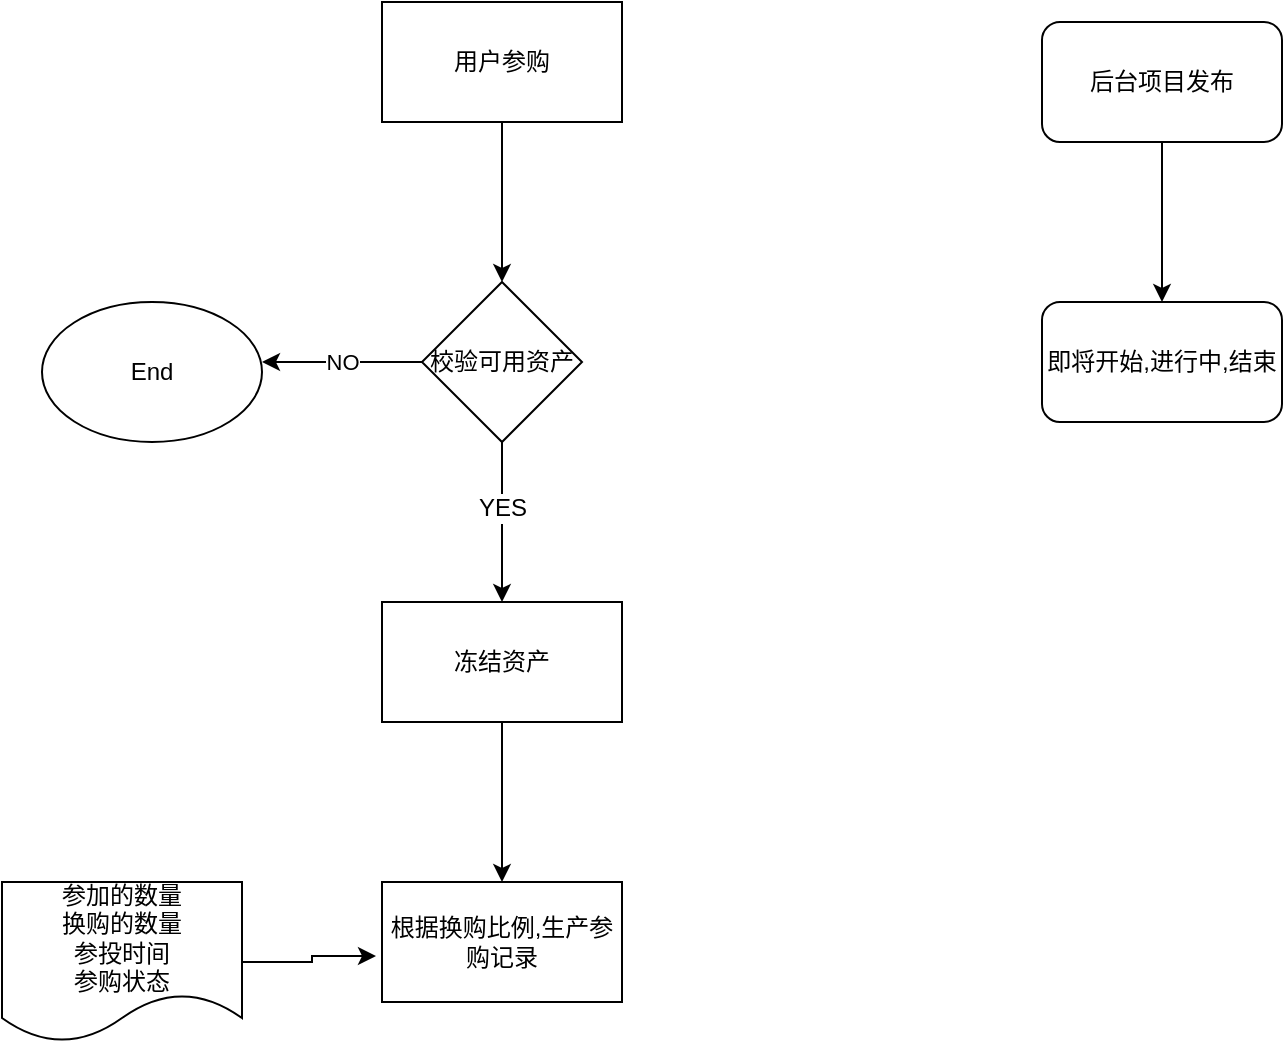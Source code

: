 <mxfile pages="1" version="11.2.5" type="github"><diagram id="8OpJOJpjXnGqhptyZFJL" name="Page-1"><mxGraphModel dx="857" dy="544" grid="1" gridSize="10" guides="1" tooltips="1" connect="1" arrows="1" fold="1" page="1" pageScale="1" pageWidth="1100" pageHeight="1700" math="0" shadow="0"><root><mxCell id="0"/><mxCell id="1" parent="0"/><mxCell id="SXDa7NCiIbLl4Q2Jshok-3" value="" style="edgeStyle=orthogonalEdgeStyle;rounded=0;orthogonalLoop=1;jettySize=auto;html=1;" parent="1" source="SXDa7NCiIbLl4Q2Jshok-1" edge="1"><mxGeometry relative="1" as="geometry"><mxPoint x="280" y="170" as="targetPoint"/></mxGeometry></mxCell><mxCell id="SXDa7NCiIbLl4Q2Jshok-1" value="用户参购" style="rounded=0;whiteSpace=wrap;html=1;" parent="1" vertex="1"><mxGeometry x="220" y="30" width="120" height="60" as="geometry"/></mxCell><mxCell id="SXDa7NCiIbLl4Q2Jshok-6" value="NO" style="edgeStyle=orthogonalEdgeStyle;rounded=0;orthogonalLoop=1;jettySize=auto;html=1;" parent="1" source="SXDa7NCiIbLl4Q2Jshok-4" edge="1"><mxGeometry relative="1" as="geometry"><mxPoint x="160" y="210" as="targetPoint"/></mxGeometry></mxCell><mxCell id="SXDa7NCiIbLl4Q2Jshok-10" value="" style="edgeStyle=orthogonalEdgeStyle;rounded=0;orthogonalLoop=1;jettySize=auto;html=1;" parent="1" source="SXDa7NCiIbLl4Q2Jshok-4" edge="1"><mxGeometry relative="1" as="geometry"><mxPoint x="280" y="330" as="targetPoint"/></mxGeometry></mxCell><mxCell id="SXDa7NCiIbLl4Q2Jshok-12" value="YES" style="text;html=1;resizable=0;points=[];align=center;verticalAlign=middle;labelBackgroundColor=#ffffff;" parent="SXDa7NCiIbLl4Q2Jshok-10" vertex="1" connectable="0"><mxGeometry x="-0.175" relative="1" as="geometry"><mxPoint as="offset"/></mxGeometry></mxCell><mxCell id="SXDa7NCiIbLl4Q2Jshok-4" value="校验可用资产" style="rhombus;whiteSpace=wrap;html=1;" parent="1" vertex="1"><mxGeometry x="240" y="170" width="80" height="80" as="geometry"/></mxCell><mxCell id="SXDa7NCiIbLl4Q2Jshok-8" value="End" style="ellipse;whiteSpace=wrap;html=1;" parent="1" vertex="1"><mxGeometry x="50" y="180" width="110" height="70" as="geometry"/></mxCell><mxCell id="SXDa7NCiIbLl4Q2Jshok-14" value="" style="edgeStyle=orthogonalEdgeStyle;rounded=0;orthogonalLoop=1;jettySize=auto;html=1;" parent="1" source="SXDa7NCiIbLl4Q2Jshok-11" target="SXDa7NCiIbLl4Q2Jshok-13" edge="1"><mxGeometry relative="1" as="geometry"/></mxCell><mxCell id="SXDa7NCiIbLl4Q2Jshok-11" value="冻结资产" style="rounded=0;whiteSpace=wrap;html=1;" parent="1" vertex="1"><mxGeometry x="220" y="330" width="120" height="60" as="geometry"/></mxCell><mxCell id="SXDa7NCiIbLl4Q2Jshok-13" value="根据换购比例,生产参购记录" style="rounded=0;whiteSpace=wrap;html=1;" parent="1" vertex="1"><mxGeometry x="220" y="470" width="120" height="60" as="geometry"/></mxCell><mxCell id="SXDa7NCiIbLl4Q2Jshok-16" style="edgeStyle=orthogonalEdgeStyle;rounded=0;orthogonalLoop=1;jettySize=auto;html=1;entryX=-0.025;entryY=0.617;entryDx=0;entryDy=0;entryPerimeter=0;" parent="1" source="SXDa7NCiIbLl4Q2Jshok-15" target="SXDa7NCiIbLl4Q2Jshok-13" edge="1"><mxGeometry relative="1" as="geometry"/></mxCell><mxCell id="SXDa7NCiIbLl4Q2Jshok-15" value="参加的数量&lt;br&gt;换购的数量&lt;br&gt;参投时间&lt;br&gt;参购状态" style="shape=document;whiteSpace=wrap;html=1;boundedLbl=1;" parent="1" vertex="1"><mxGeometry x="30" y="470" width="120" height="80" as="geometry"/></mxCell><mxCell id="yAJqvDnWEm-IqJCjR8_C-3" value="" style="edgeStyle=orthogonalEdgeStyle;rounded=0;orthogonalLoop=1;jettySize=auto;html=1;" edge="1" parent="1" source="yAJqvDnWEm-IqJCjR8_C-1" target="yAJqvDnWEm-IqJCjR8_C-2"><mxGeometry relative="1" as="geometry"/></mxCell><mxCell id="yAJqvDnWEm-IqJCjR8_C-1" value="后台项目发布" style="rounded=1;whiteSpace=wrap;html=1;" vertex="1" parent="1"><mxGeometry x="550" y="40" width="120" height="60" as="geometry"/></mxCell><mxCell id="yAJqvDnWEm-IqJCjR8_C-2" value="即将开始,进行中,结束" style="rounded=1;whiteSpace=wrap;html=1;" vertex="1" parent="1"><mxGeometry x="550" y="180" width="120" height="60" as="geometry"/></mxCell></root></mxGraphModel></diagram></mxfile>